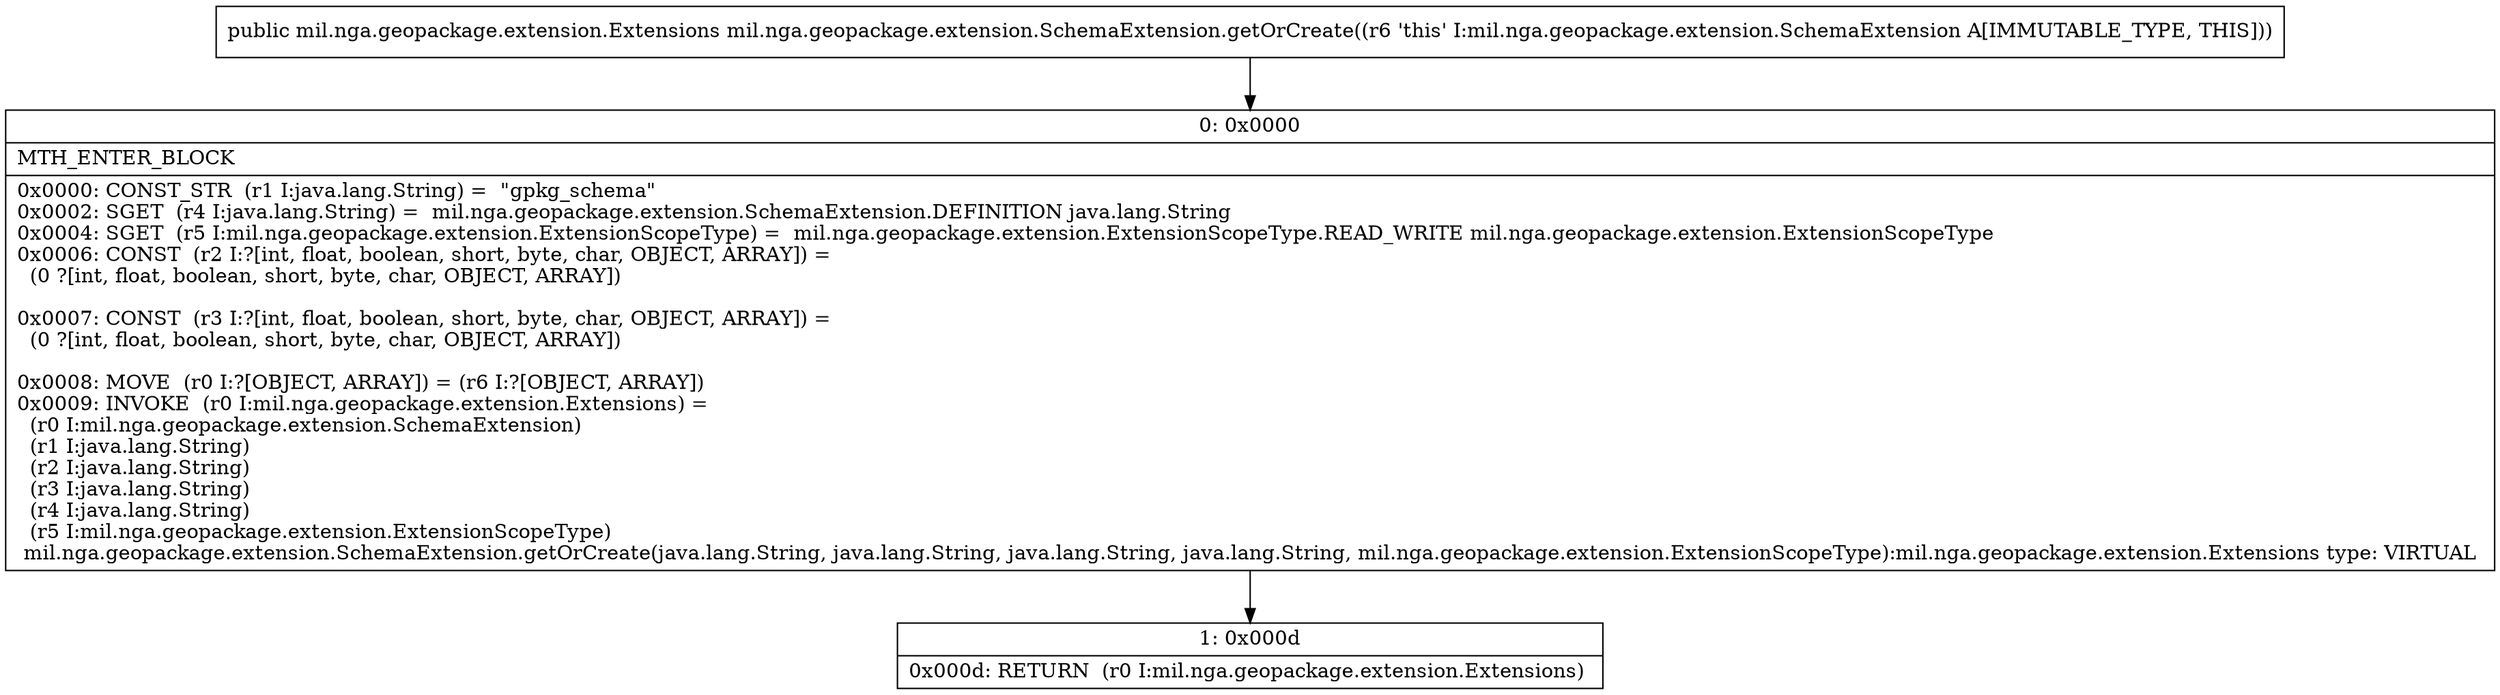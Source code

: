 digraph "CFG formil.nga.geopackage.extension.SchemaExtension.getOrCreate()Lmil\/nga\/geopackage\/extension\/Extensions;" {
Node_0 [shape=record,label="{0\:\ 0x0000|MTH_ENTER_BLOCK\l|0x0000: CONST_STR  (r1 I:java.lang.String) =  \"gpkg_schema\" \l0x0002: SGET  (r4 I:java.lang.String) =  mil.nga.geopackage.extension.SchemaExtension.DEFINITION java.lang.String \l0x0004: SGET  (r5 I:mil.nga.geopackage.extension.ExtensionScopeType) =  mil.nga.geopackage.extension.ExtensionScopeType.READ_WRITE mil.nga.geopackage.extension.ExtensionScopeType \l0x0006: CONST  (r2 I:?[int, float, boolean, short, byte, char, OBJECT, ARRAY]) = \l  (0 ?[int, float, boolean, short, byte, char, OBJECT, ARRAY])\l \l0x0007: CONST  (r3 I:?[int, float, boolean, short, byte, char, OBJECT, ARRAY]) = \l  (0 ?[int, float, boolean, short, byte, char, OBJECT, ARRAY])\l \l0x0008: MOVE  (r0 I:?[OBJECT, ARRAY]) = (r6 I:?[OBJECT, ARRAY]) \l0x0009: INVOKE  (r0 I:mil.nga.geopackage.extension.Extensions) = \l  (r0 I:mil.nga.geopackage.extension.SchemaExtension)\l  (r1 I:java.lang.String)\l  (r2 I:java.lang.String)\l  (r3 I:java.lang.String)\l  (r4 I:java.lang.String)\l  (r5 I:mil.nga.geopackage.extension.ExtensionScopeType)\l mil.nga.geopackage.extension.SchemaExtension.getOrCreate(java.lang.String, java.lang.String, java.lang.String, java.lang.String, mil.nga.geopackage.extension.ExtensionScopeType):mil.nga.geopackage.extension.Extensions type: VIRTUAL \l}"];
Node_1 [shape=record,label="{1\:\ 0x000d|0x000d: RETURN  (r0 I:mil.nga.geopackage.extension.Extensions) \l}"];
MethodNode[shape=record,label="{public mil.nga.geopackage.extension.Extensions mil.nga.geopackage.extension.SchemaExtension.getOrCreate((r6 'this' I:mil.nga.geopackage.extension.SchemaExtension A[IMMUTABLE_TYPE, THIS])) }"];
MethodNode -> Node_0;
Node_0 -> Node_1;
}


